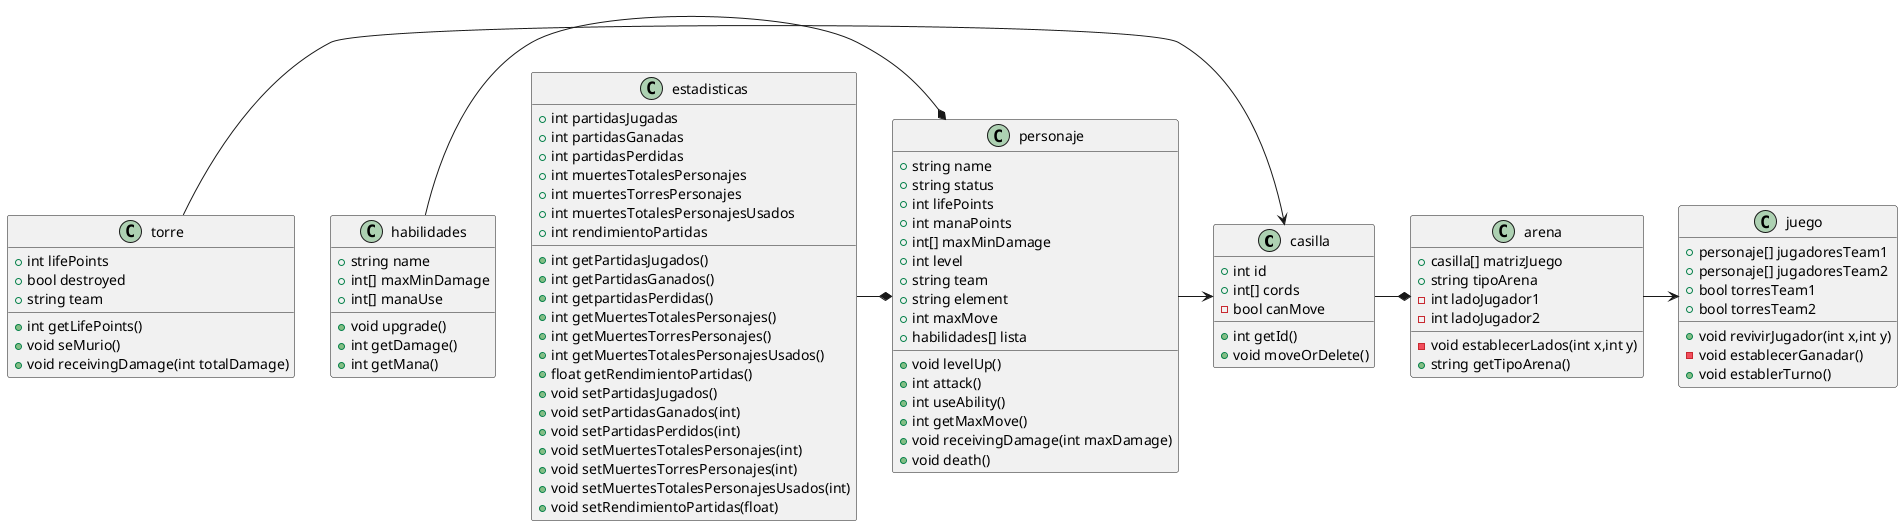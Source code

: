 @startuml First 

class casilla{
    +int id
    +int[] cords
    -bool canMove

    +int getId()
    +void moveOrDelete()
}

class personaje {
    +string name
    +string status
    +int lifePoints
    +int manaPoints
    +int[] maxMinDamage
    +int level
    +string team
    +string element
    +int maxMove
    +habilidades[] lista

    +void levelUp()
    +int attack()
    +int useAbility()
    +int getMaxMove()
    +void receivingDamage(int maxDamage)
    +void death()
}

class habilidades{
    +string name
    +int[] maxMinDamage
    +int[] manaUse

    +void upgrade()
    +int getDamage()
    +int getMana()
}

class torre{
    +int lifePoints
    +bool destroyed
    +string team

    +int getLifePoints()
    +void seMurio()
    +void receivingDamage(int totalDamage)
}

class arena{
    +casilla[] matrizJuego
    +string tipoArena
    -int ladoJugador1
    -int ladoJugador2

    -void establecerLados(int x,int y)
    +string getTipoArena()
}

class juego{
    +personaje[] jugadoresTeam1
    +personaje[] jugadoresTeam2
    +bool torresTeam1
    +bool torresTeam2

    +void revivirJugador(int x,int y)
    -void establecerGanadar()
    +void establerTurno()

}

class estadisticas{
    +int partidasJugadas
    +int partidasGanadas
    +int partidasPerdidas
    +int muertesTotalesPersonajes
    +int muertesTorresPersonajes
    +int muertesTotalesPersonajesUsados
    +int rendimientoPartidas

    +int getPartidasJugados()
    +int getPartidasGanados()
    +int getpartidasPerdidas()
    +int getMuertesTotalesPersonajes()
    +int getMuertesTorresPersonajes()
    +int getMuertesTotalesPersonajesUsados()
    +float getRendimientoPartidas()
    +void setPartidasJugados()
    +void setPartidasGanados(int)
    +void setPartidasPerdidos(int)
    +void setMuertesTotalesPersonajes(int)
    +void setMuertesTorresPersonajes(int)
    +void setMuertesTotalesPersonajesUsados(int)
    +void setRendimientoPartidas(float)

}


torre->casilla
personaje->casilla
arena->juego
habilidades-*personaje
estadisticas-*personaje
casilla-*arena


@enduml